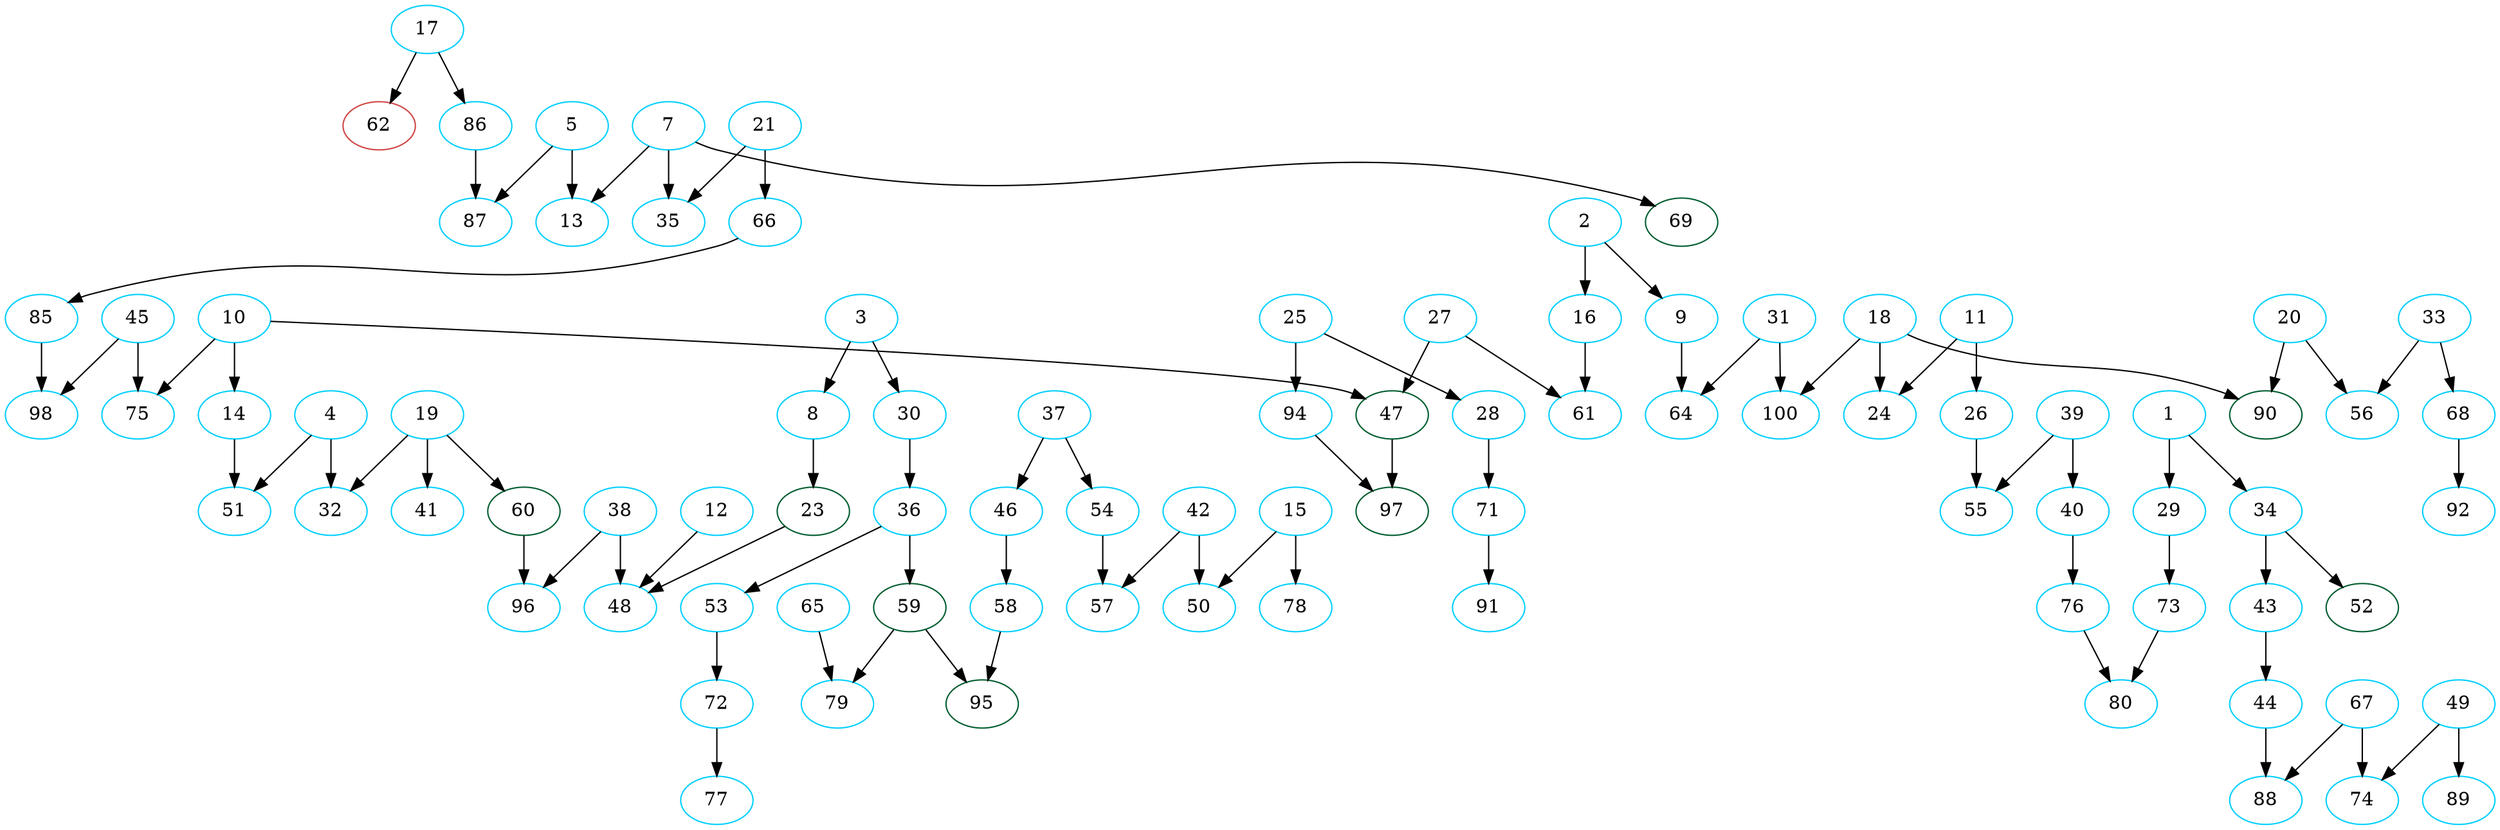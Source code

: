 digraph sample {
62 [color="#cf4545"];
17 [color="#00cffd"];
86 [color="#00cffd"];
87 [color="#00cffd"];
5 [color="#00cffd"];
13 [color="#00cffd"];
7 [color="#00cffd"];
35 [color="#00cffd"];
21 [color="#00cffd"];
66 [color="#00cffd"];
85 [color="#00cffd"];
98 [color="#00cffd"];
45 [color="#00cffd"];
75 [color="#00cffd"];
10 [color="#00cffd"];
14 [color="#00cffd"];
51 [color="#00cffd"];
4 [color="#00cffd"];
32 [color="#00cffd"];
19 [color="#00cffd"];
41 [color="#00cffd"];
96 [color="#00cffd"];
38 [color="#00cffd"];
48 [color="#00cffd"];
12 [color="#00cffd"];
8 [color="#00cffd"];
3 [color="#00cffd"];
30 [color="#00cffd"];
36 [color="#00cffd"];
53 [color="#00cffd"];
72 [color="#00cffd"];
77 [color="#00cffd"];
79 [color="#00cffd"];
65 [color="#00cffd"];
58 [color="#00cffd"];
46 [color="#00cffd"];
37 [color="#00cffd"];
54 [color="#00cffd"];
57 [color="#00cffd"];
42 [color="#00cffd"];
50 [color="#00cffd"];
15 [color="#00cffd"];
78 [color="#00cffd"];
27 [color="#00cffd"];
61 [color="#00cffd"];
16 [color="#00cffd"];
2 [color="#00cffd"];
9 [color="#00cffd"];
64 [color="#00cffd"];
31 [color="#00cffd"];
100 [color="#00cffd"];
18 [color="#00cffd"];
24 [color="#00cffd"];
11 [color="#00cffd"];
26 [color="#00cffd"];
55 [color="#00cffd"];
39 [color="#00cffd"];
40 [color="#00cffd"];
76 [color="#00cffd"];
80 [color="#00cffd"];
73 [color="#00cffd"];
29 [color="#00cffd"];
1 [color="#00cffd"];
34 [color="#00cffd"];
43 [color="#00cffd"];
44 [color="#00cffd"];
88 [color="#00cffd"];
67 [color="#00cffd"];
74 [color="#00cffd"];
49 [color="#00cffd"];
89 [color="#00cffd"];
20 [color="#00cffd"];
56 [color="#00cffd"];
33 [color="#00cffd"];
68 [color="#00cffd"];
92 [color="#00cffd"];
94 [color="#00cffd"];
25 [color="#00cffd"];
28 [color="#00cffd"];
71 [color="#00cffd"];
91 [color="#00cffd"];
60 [color="#005c2e"];
23 [color="#005c2e"];
59 [color="#005c2e"];
95 [color="#005c2e"];
47 [color="#005c2e"];
52 [color="#005c2e"];
90 [color="#005c2e"];
97 [color="#005c2e"];
69 [color="#005c2e"];
1 -> 29[color="black"];
1 -> 34[color="black"];
2 -> 9[color="black"];
2 -> 16[color="black"];
3 -> 8[color="black"];
3 -> 30[color="black"];
4 -> 32[color="black"];
4 -> 51[color="black"];
5 -> 13[color="black"];
5 -> 87[color="black"];
7 -> 13[color="black"];
7 -> 35[color="black"];
7 -> 69[color="black"];
8 -> 23[color="black"];
9 -> 64[color="black"];
10 -> 14[color="black"];
10 -> 47[color="black"];
10 -> 75[color="black"];
11 -> 24[color="black"];
11 -> 26[color="black"];
12 -> 48[color="black"];
14 -> 51[color="black"];
15 -> 50[color="black"];
15 -> 78[color="black"];
16 -> 61[color="black"];
17 -> 62[color="black"];
17 -> 86[color="black"];
18 -> 24[color="black"];
18 -> 90[color="black"];
18 -> 100[color="black"];
19 -> 32[color="black"];
19 -> 41[color="black"];
19 -> 60[color="black"];
20 -> 56[color="black"];
20 -> 90[color="black"];
21 -> 35[color="black"];
21 -> 66[color="black"];
23 -> 48[color="black"];
25 -> 28[color="black"];
25 -> 94[color="black"];
26 -> 55[color="black"];
27 -> 47[color="black"];
27 -> 61[color="black"];
28 -> 71[color="black"];
29 -> 73[color="black"];
30 -> 36[color="black"];
31 -> 64[color="black"];
31 -> 100[color="black"];
33 -> 56[color="black"];
33 -> 68[color="black"];
34 -> 43[color="black"];
34 -> 52[color="black"];
36 -> 53[color="black"];
36 -> 59[color="black"];
37 -> 46[color="black"];
37 -> 54[color="black"];
38 -> 48[color="black"];
38 -> 96[color="black"];
39 -> 40[color="black"];
39 -> 55[color="black"];
40 -> 76[color="black"];
42 -> 50[color="black"];
42 -> 57[color="black"];
43 -> 44[color="black"];
44 -> 88[color="black"];
45 -> 75[color="black"];
45 -> 98[color="black"];
46 -> 58[color="black"];
47 -> 97[color="black"];
49 -> 74[color="black"];
49 -> 89[color="black"];
53 -> 72[color="black"];
54 -> 57[color="black"];
58 -> 95[color="black"];
59 -> 79[color="black"];
59 -> 95[color="black"];
60 -> 96[color="black"];
65 -> 79[color="black"];
66 -> 85[color="black"];
67 -> 74[color="black"];
67 -> 88[color="black"];
68 -> 92[color="black"];
71 -> 91[color="black"];
72 -> 77[color="black"];
73 -> 80[color="black"];
76 -> 80[color="black"];
85 -> 98[color="black"];
86 -> 87[color="black"];
94 -> 97[color="black"];
}